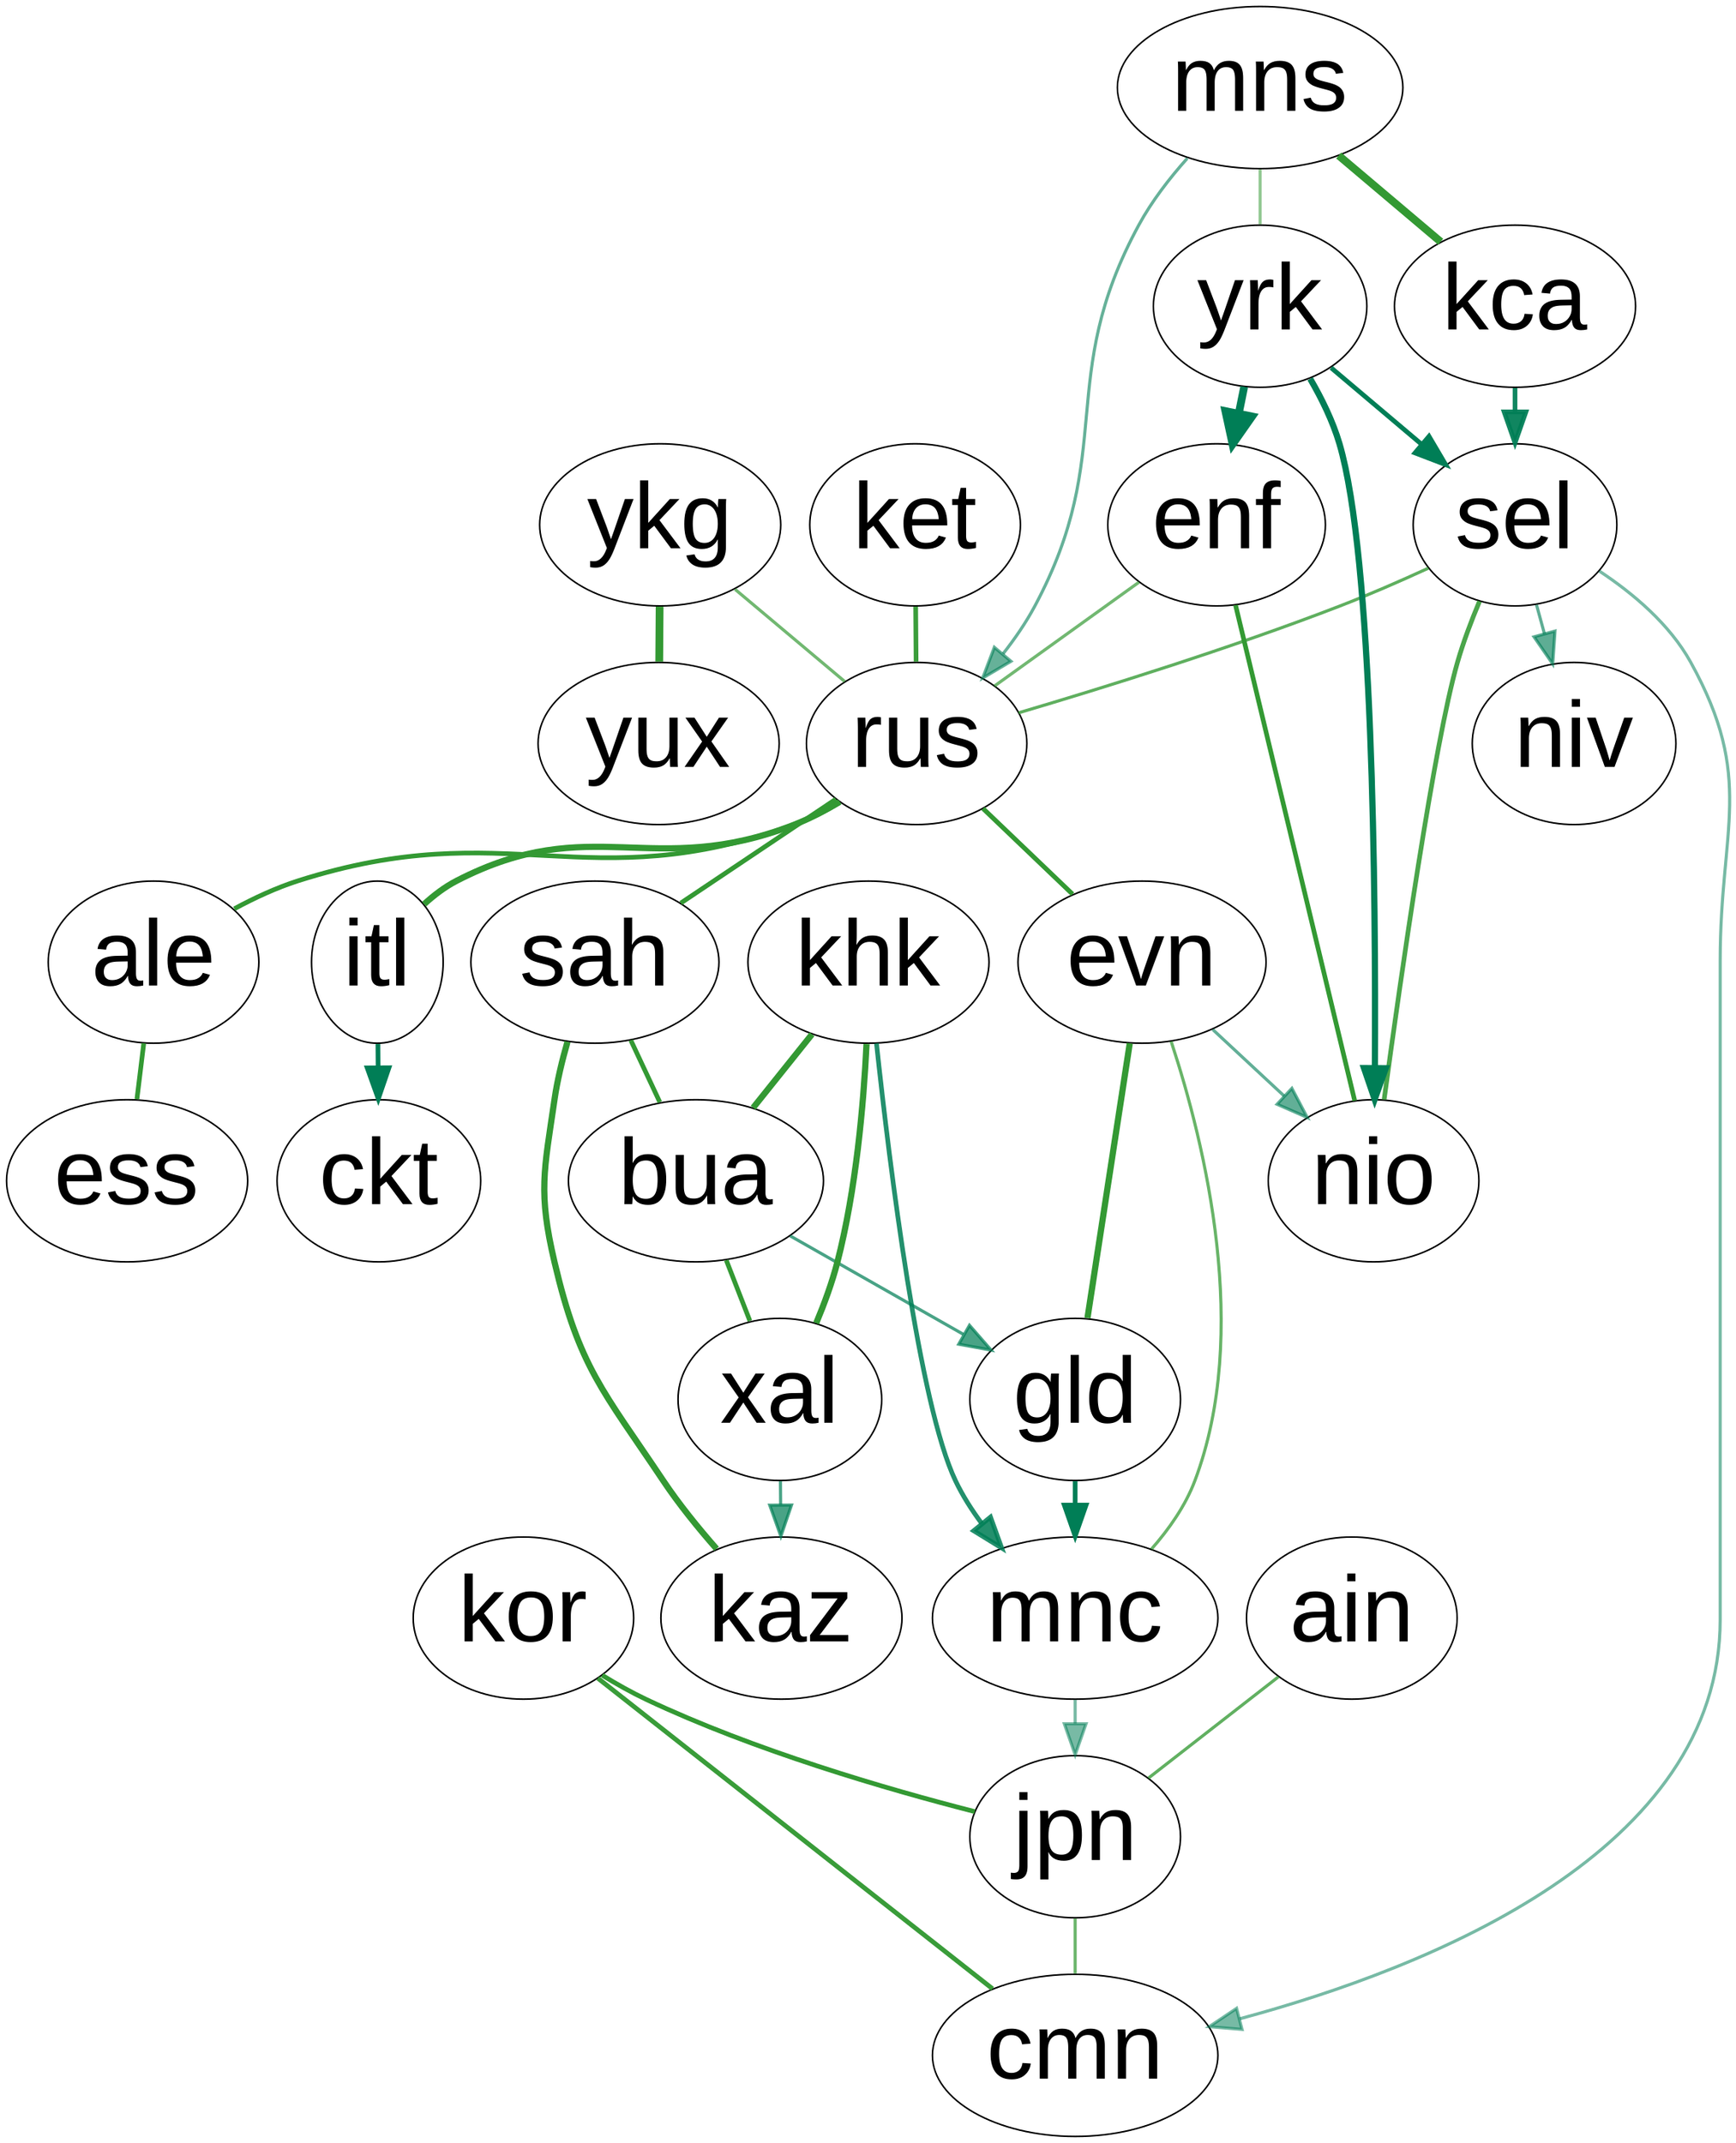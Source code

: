 digraph LanguageGraph
{
  splines=true;
  node [ fontname=Arial, fontcolor=black, fontsize=60];
  ain [pos="7050.0,2150.0", width="0.1", height="0.05"];
  ale [pos="8350.0,2700.0", width="0.1", height="0.05"];
  bua [pos="5980.0,2680.0", width="0.1", height="0.05"];
  ckt [pos="7850.0,3350.0", width="0.1", height="0.05"];
  cmn [pos="6000.0,1700.0", width="0.1", height="0.05"];
  enf [pos="5250.0,3450.0", width="0.1", height="0.05"];
  ess [pos="8050.0,3160.0", width="0.1", height="0.05"];
  evn [pos="6450.0,2800.0", width="0.1", height="0.05"];
  gld [pos="6650.0,2475.0", width="0.1", height="0.05"];
  itl [pos="7375.0,2900.0", width="0.1", height="0.05"];
  jpn [pos="6900.0,1850.0", width="0.1", height="0.05"];
  kaz [pos="4500.0,2500.0", width="0.1", height="0.05"];
  kca [pos="4250.0,3250.0", width="0.1", height="0.05"];
  ket [pos="5350.0,3100.0", width="0.1", height="0.05"];
  khk [pos="5850.0,2350.0", width="0.1", height="0.05"];
  kor [pos="6400.0,1875.0", width="0.1", height="0.05"];
  mnc [pos="6375.0,2370.0", width="0.1", height="0.05"];
  mns [pos="4100.0,3100.0", width="0.1", height="0.05"];
  nio [pos="5650.0,3550.0", width="0.1", height="0.05"];
  niv [pos="6900.0,2666.5", width="0.1", height="0.05"];
  rus [pos="3800.0,2800.0", width="0.1", height="0.05"];
  sah [pos="6400.0,3100.0", width="0.1", height="0.05"];
  sel [pos="5100.0,3250.0", width="0.1", height="0.05"];
  xal [pos="3900.0,2316.5", width="0.1", height="0.05"];
  ykg [pos="7050.0,3450.0", width="0.1", height="0.05"];
  yrk [pos="4800.0,3500.0", width="0.1", height="0.05"];
  yux [pos="6700.0,3287.5", width="0.1", height="0.05"];
subgraph undirected
{
  edge [dir=none];
}
subgraph bidirected
{
  edge [dir=none];
  mns -> kca [color="#339933ff",penwidth="5"];
  mns -> yrk [color="#33993386",penwidth="2"];
  sel -> nio [color="#339933e2",penwidth="3"];
  sel -> rus [color="#339933c8",penwidth="2"];
  enf -> nio [color="#339933ff",penwidth="3"];
  enf -> rus [color="#339933b1",penwidth="2"];
  ykg -> yux [color="#339933ff",penwidth="5"];
  ykg -> rus [color="#339933b1",penwidth="2"];
  ket -> rus [color="#339933f6",penwidth="3"];
  rus -> sah [color="#339933ff",penwidth="3"];
  rus -> evn [color="#339933ff",penwidth="3"];
  rus -> itl [color="#339933ff",penwidth="4"];
  rus -> ale [color="#339933ff",penwidth="3"];
  kaz -> sah [color="#339933ff",penwidth="4"];
  sah -> bua [color="#339933ff",penwidth="3"];
  khk -> bua [color="#339933ff",penwidth="4"];
  khk -> xal [color="#339933ff",penwidth="4"];
  bua -> xal [color="#339933ff",penwidth="3"];
  evn -> gld [color="#339933ff",penwidth="4"];
  evn -> mnc [color="#339933bc",penwidth="2"];
  ain -> jpn [color="#339933c5",penwidth="2"];
  kor -> jpn [color="#339933ff",penwidth="3"];
  kor -> cmn [color="#339933f7",penwidth="3"];
  jpn -> cmn [color="#339933b7",penwidth="2"];
  ale -> ess [color="#339933ff",penwidth="3"];
}
subgraph directed
{
  edge [arrowsize=2];
  mns -> rus [color="#007e5699",penwidth="2"];
  kca -> sel [color="#007e56ef",penwidth="3"];
  yrk -> sel [color="#007e56ff",penwidth="3"];
  sel -> niv [color="#007e56a1",penwidth="2"];
  sel -> cmn [color="#007e5688",penwidth="2"];
  yrk -> enf [color="#007e56ff",penwidth="5"];
  yrk -> nio [color="#007e56ff",penwidth="4"];
  evn -> nio [color="#007e569d",penwidth="2"];
  xal -> kaz [color="#007e56b6",penwidth="2"];
  khk -> mnc [color="#007e56dc",penwidth="3"];
  bua -> gld [color="#007e56b6",penwidth="2"];
  gld -> mnc [color="#007e56ff",penwidth="3"];
  mnc -> jpn [color="#007e5687",penwidth="2"];
  itl -> ckt [color="#007e56ff",penwidth="3"];
}
subgraph directedPreset
{
  edge [arrowsize=2];
}
}

